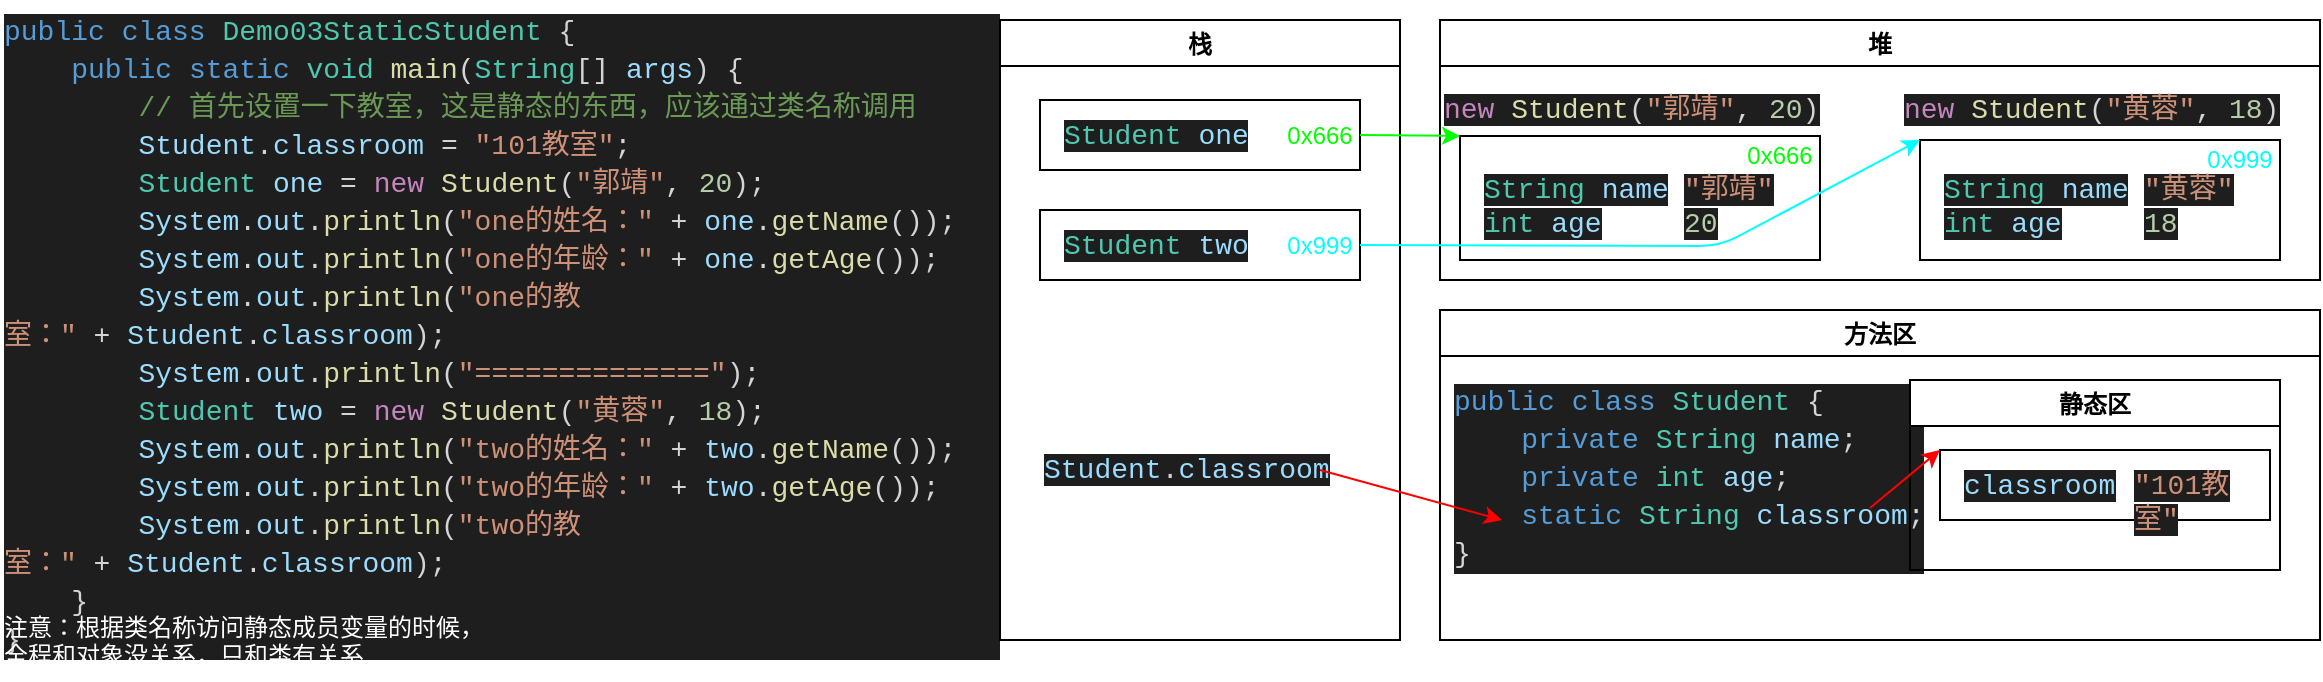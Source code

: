 <mxfile version="13.6.2" type="device"><diagram id="D7-nflHZ0TGiUV_zuHoi" name="Page-1"><mxGraphModel dx="905" dy="680" grid="1" gridSize="10" guides="1" tooltips="1" connect="1" arrows="1" fold="1" page="1" pageScale="1" pageWidth="1100" pageHeight="850" math="0" shadow="0"><root><mxCell id="0"/><mxCell id="1" parent="0"/><mxCell id="yfWKrAcC8kcoL7z9vpwF-1" value="&lt;div style=&quot;background-color: rgb(30 , 30 , 30) ; font-family: &amp;#34;consolas&amp;#34; , &amp;#34;courier new&amp;#34; , monospace ; font-weight: normal ; font-size: 14px ; line-height: 19px ; color: rgb(212 , 212 , 212)&quot;&gt;&lt;div&gt;&lt;span style=&quot;color: #569cd6&quot;&gt;public&lt;/span&gt;&lt;span style=&quot;color: #d4d4d4&quot;&gt;&amp;nbsp;&lt;/span&gt;&lt;span style=&quot;color: #569cd6&quot;&gt;class&lt;/span&gt;&lt;span style=&quot;color: #d4d4d4&quot;&gt;&amp;nbsp;&lt;/span&gt;&lt;span style=&quot;color: #4ec9b0&quot;&gt;Demo03StaticStudent&lt;/span&gt;&lt;span style=&quot;color: #d4d4d4&quot;&gt;&amp;nbsp;{&lt;/span&gt;&lt;/div&gt;&lt;div&gt;&lt;span style=&quot;color: #d4d4d4&quot;&gt;&amp;nbsp;&amp;nbsp;&amp;nbsp;&amp;nbsp;&lt;/span&gt;&lt;span style=&quot;color: #569cd6&quot;&gt;public&lt;/span&gt;&lt;span style=&quot;color: #d4d4d4&quot;&gt;&amp;nbsp;&lt;/span&gt;&lt;span style=&quot;color: #569cd6&quot;&gt;static&lt;/span&gt;&lt;span style=&quot;color: #d4d4d4&quot;&gt;&amp;nbsp;&lt;/span&gt;&lt;span style=&quot;color: #4ec9b0&quot;&gt;void&lt;/span&gt;&lt;span style=&quot;color: #d4d4d4&quot;&gt;&amp;nbsp;&lt;/span&gt;&lt;span style=&quot;color: #dcdcaa&quot;&gt;main&lt;/span&gt;&lt;span style=&quot;color: #d4d4d4&quot;&gt;(&lt;/span&gt;&lt;span style=&quot;color: #4ec9b0&quot;&gt;String&lt;/span&gt;&lt;span style=&quot;color: #d4d4d4&quot;&gt;[]&amp;nbsp;&lt;/span&gt;&lt;span style=&quot;color: #9cdcfe&quot;&gt;args&lt;/span&gt;&lt;span style=&quot;color: #d4d4d4&quot;&gt;)&amp;nbsp;{&lt;/span&gt;&lt;/div&gt;&lt;div&gt;&lt;span style=&quot;color: #d4d4d4&quot;&gt;&amp;nbsp;&amp;nbsp;&amp;nbsp;&amp;nbsp;&amp;nbsp;&amp;nbsp;&amp;nbsp;&amp;nbsp;&lt;/span&gt;&lt;span style=&quot;color: #6a9955&quot;&gt;//&amp;nbsp;首先设置一下教室，这是静态的东西，应该通过类名称调用&lt;/span&gt;&lt;/div&gt;&lt;div&gt;&lt;span style=&quot;color: #d4d4d4&quot;&gt;&amp;nbsp;&amp;nbsp;&amp;nbsp;&amp;nbsp;&amp;nbsp;&amp;nbsp;&amp;nbsp;&amp;nbsp;&lt;/span&gt;&lt;span style=&quot;color: #9cdcfe&quot;&gt;Student&lt;/span&gt;&lt;span style=&quot;color: #d4d4d4&quot;&gt;.&lt;/span&gt;&lt;span style=&quot;color: #9cdcfe&quot;&gt;classroom&lt;/span&gt;&lt;span style=&quot;color: #d4d4d4&quot;&gt;&amp;nbsp;=&amp;nbsp;&lt;/span&gt;&lt;span style=&quot;color: #ce9178&quot;&gt;&quot;101教室&quot;&lt;/span&gt;&lt;span style=&quot;color: #d4d4d4&quot;&gt;;&lt;/span&gt;&lt;/div&gt;&lt;div&gt;&lt;span style=&quot;color: #d4d4d4&quot;&gt;&amp;nbsp;&amp;nbsp;&amp;nbsp;&amp;nbsp;&amp;nbsp;&amp;nbsp;&amp;nbsp;&amp;nbsp;&lt;/span&gt;&lt;span style=&quot;color: #4ec9b0&quot;&gt;Student&lt;/span&gt;&lt;span style=&quot;color: #d4d4d4&quot;&gt;&amp;nbsp;&lt;/span&gt;&lt;span style=&quot;color: #9cdcfe&quot;&gt;one&lt;/span&gt;&lt;span style=&quot;color: #d4d4d4&quot;&gt;&amp;nbsp;=&amp;nbsp;&lt;/span&gt;&lt;span style=&quot;color: #c586c0&quot;&gt;new&lt;/span&gt;&lt;span style=&quot;color: #d4d4d4&quot;&gt;&amp;nbsp;&lt;/span&gt;&lt;span style=&quot;color: #dcdcaa&quot;&gt;Student&lt;/span&gt;&lt;span style=&quot;color: #d4d4d4&quot;&gt;(&lt;/span&gt;&lt;span style=&quot;color: #ce9178&quot;&gt;&quot;郭靖&quot;&lt;/span&gt;&lt;span style=&quot;color: #d4d4d4&quot;&gt;,&amp;nbsp;&lt;/span&gt;&lt;span style=&quot;color: #b5cea8&quot;&gt;20&lt;/span&gt;&lt;span style=&quot;color: #d4d4d4&quot;&gt;);&lt;/span&gt;&lt;/div&gt;&lt;div&gt;&lt;span style=&quot;color: #d4d4d4&quot;&gt;&amp;nbsp;&amp;nbsp;&amp;nbsp;&amp;nbsp;&amp;nbsp;&amp;nbsp;&amp;nbsp;&amp;nbsp;&lt;/span&gt;&lt;span style=&quot;color: #9cdcfe&quot;&gt;System&lt;/span&gt;&lt;span style=&quot;color: #d4d4d4&quot;&gt;.&lt;/span&gt;&lt;span style=&quot;color: #9cdcfe&quot;&gt;out&lt;/span&gt;&lt;span style=&quot;color: #d4d4d4&quot;&gt;.&lt;/span&gt;&lt;span style=&quot;color: #dcdcaa&quot;&gt;println&lt;/span&gt;&lt;span style=&quot;color: #d4d4d4&quot;&gt;(&lt;/span&gt;&lt;span style=&quot;color: #ce9178&quot;&gt;&quot;one的姓名：&quot;&lt;/span&gt;&lt;span style=&quot;color: #d4d4d4&quot;&gt;&amp;nbsp;+&amp;nbsp;&lt;/span&gt;&lt;span style=&quot;color: #9cdcfe&quot;&gt;one&lt;/span&gt;&lt;span style=&quot;color: #d4d4d4&quot;&gt;.&lt;/span&gt;&lt;span style=&quot;color: #dcdcaa&quot;&gt;getName&lt;/span&gt;&lt;span style=&quot;color: #d4d4d4&quot;&gt;());&lt;/span&gt;&lt;/div&gt;&lt;div&gt;&lt;span style=&quot;color: #d4d4d4&quot;&gt;&amp;nbsp;&amp;nbsp;&amp;nbsp;&amp;nbsp;&amp;nbsp;&amp;nbsp;&amp;nbsp;&amp;nbsp;&lt;/span&gt;&lt;span style=&quot;color: #9cdcfe&quot;&gt;System&lt;/span&gt;&lt;span style=&quot;color: #d4d4d4&quot;&gt;.&lt;/span&gt;&lt;span style=&quot;color: #9cdcfe&quot;&gt;out&lt;/span&gt;&lt;span style=&quot;color: #d4d4d4&quot;&gt;.&lt;/span&gt;&lt;span style=&quot;color: #dcdcaa&quot;&gt;println&lt;/span&gt;&lt;span style=&quot;color: #d4d4d4&quot;&gt;(&lt;/span&gt;&lt;span style=&quot;color: #ce9178&quot;&gt;&quot;one的年龄：&quot;&lt;/span&gt;&lt;span style=&quot;color: #d4d4d4&quot;&gt;&amp;nbsp;+&amp;nbsp;&lt;/span&gt;&lt;span style=&quot;color: #9cdcfe&quot;&gt;one&lt;/span&gt;&lt;span style=&quot;color: #d4d4d4&quot;&gt;.&lt;/span&gt;&lt;span style=&quot;color: #dcdcaa&quot;&gt;getAge&lt;/span&gt;&lt;span style=&quot;color: #d4d4d4&quot;&gt;());&lt;/span&gt;&lt;/div&gt;&lt;div&gt;&lt;span style=&quot;color: #d4d4d4&quot;&gt;&amp;nbsp;&amp;nbsp;&amp;nbsp;&amp;nbsp;&amp;nbsp;&amp;nbsp;&amp;nbsp;&amp;nbsp;&lt;/span&gt;&lt;span style=&quot;color: #9cdcfe&quot;&gt;System&lt;/span&gt;&lt;span style=&quot;color: #d4d4d4&quot;&gt;.&lt;/span&gt;&lt;span style=&quot;color: #9cdcfe&quot;&gt;out&lt;/span&gt;&lt;span style=&quot;color: #d4d4d4&quot;&gt;.&lt;/span&gt;&lt;span style=&quot;color: #dcdcaa&quot;&gt;println&lt;/span&gt;&lt;span style=&quot;color: #d4d4d4&quot;&gt;(&lt;/span&gt;&lt;span style=&quot;color: #ce9178&quot;&gt;&quot;one的教室：&quot;&lt;/span&gt;&lt;span style=&quot;color: #d4d4d4&quot;&gt;&amp;nbsp;+&amp;nbsp;&lt;/span&gt;&lt;span style=&quot;color: #9cdcfe&quot;&gt;Student&lt;/span&gt;&lt;span style=&quot;color: #d4d4d4&quot;&gt;.&lt;/span&gt;&lt;span style=&quot;color: #9cdcfe&quot;&gt;classroom&lt;/span&gt;&lt;span style=&quot;color: #d4d4d4&quot;&gt;);&lt;/span&gt;&lt;/div&gt;&lt;div&gt;&lt;span style=&quot;color: #d4d4d4&quot;&gt;&amp;nbsp;&amp;nbsp;&amp;nbsp;&amp;nbsp;&amp;nbsp;&amp;nbsp;&amp;nbsp;&amp;nbsp;&lt;/span&gt;&lt;span style=&quot;color: #9cdcfe&quot;&gt;System&lt;/span&gt;&lt;span style=&quot;color: #d4d4d4&quot;&gt;.&lt;/span&gt;&lt;span style=&quot;color: #9cdcfe&quot;&gt;out&lt;/span&gt;&lt;span style=&quot;color: #d4d4d4&quot;&gt;.&lt;/span&gt;&lt;span style=&quot;color: #dcdcaa&quot;&gt;println&lt;/span&gt;&lt;span style=&quot;color: #d4d4d4&quot;&gt;(&lt;/span&gt;&lt;span style=&quot;color: #ce9178&quot;&gt;&quot;==============&quot;&lt;/span&gt;&lt;span style=&quot;color: #d4d4d4&quot;&gt;);&lt;/span&gt;&lt;/div&gt;&lt;div&gt;&lt;span style=&quot;color: #d4d4d4&quot;&gt;&amp;nbsp;&amp;nbsp;&amp;nbsp;&amp;nbsp;&amp;nbsp;&amp;nbsp;&amp;nbsp;&amp;nbsp;&lt;/span&gt;&lt;span style=&quot;color: #4ec9b0&quot;&gt;Student&lt;/span&gt;&lt;span style=&quot;color: #d4d4d4&quot;&gt;&amp;nbsp;&lt;/span&gt;&lt;span style=&quot;color: #9cdcfe&quot;&gt;two&lt;/span&gt;&lt;span style=&quot;color: #d4d4d4&quot;&gt;&amp;nbsp;=&amp;nbsp;&lt;/span&gt;&lt;span style=&quot;color: #c586c0&quot;&gt;new&lt;/span&gt;&lt;span style=&quot;color: #d4d4d4&quot;&gt;&amp;nbsp;&lt;/span&gt;&lt;span style=&quot;color: #dcdcaa&quot;&gt;Student&lt;/span&gt;&lt;span style=&quot;color: #d4d4d4&quot;&gt;(&lt;/span&gt;&lt;span style=&quot;color: #ce9178&quot;&gt;&quot;黄蓉&quot;&lt;/span&gt;&lt;span style=&quot;color: #d4d4d4&quot;&gt;,&amp;nbsp;&lt;/span&gt;&lt;span style=&quot;color: #b5cea8&quot;&gt;18&lt;/span&gt;&lt;span style=&quot;color: #d4d4d4&quot;&gt;);&lt;/span&gt;&lt;/div&gt;&lt;div&gt;&lt;span style=&quot;color: #d4d4d4&quot;&gt;&amp;nbsp;&amp;nbsp;&amp;nbsp;&amp;nbsp;&amp;nbsp;&amp;nbsp;&amp;nbsp;&amp;nbsp;&lt;/span&gt;&lt;span style=&quot;color: #9cdcfe&quot;&gt;System&lt;/span&gt;&lt;span style=&quot;color: #d4d4d4&quot;&gt;.&lt;/span&gt;&lt;span style=&quot;color: #9cdcfe&quot;&gt;out&lt;/span&gt;&lt;span style=&quot;color: #d4d4d4&quot;&gt;.&lt;/span&gt;&lt;span style=&quot;color: #dcdcaa&quot;&gt;println&lt;/span&gt;&lt;span style=&quot;color: #d4d4d4&quot;&gt;(&lt;/span&gt;&lt;span style=&quot;color: #ce9178&quot;&gt;&quot;two的姓名：&quot;&lt;/span&gt;&lt;span style=&quot;color: #d4d4d4&quot;&gt;&amp;nbsp;+&amp;nbsp;&lt;/span&gt;&lt;span style=&quot;color: #9cdcfe&quot;&gt;two&lt;/span&gt;&lt;span style=&quot;color: #d4d4d4&quot;&gt;.&lt;/span&gt;&lt;span style=&quot;color: #dcdcaa&quot;&gt;getName&lt;/span&gt;&lt;span style=&quot;color: #d4d4d4&quot;&gt;());&lt;/span&gt;&lt;/div&gt;&lt;div&gt;&lt;span style=&quot;color: #d4d4d4&quot;&gt;&amp;nbsp;&amp;nbsp;&amp;nbsp;&amp;nbsp;&amp;nbsp;&amp;nbsp;&amp;nbsp;&amp;nbsp;&lt;/span&gt;&lt;span style=&quot;color: #9cdcfe&quot;&gt;System&lt;/span&gt;&lt;span style=&quot;color: #d4d4d4&quot;&gt;.&lt;/span&gt;&lt;span style=&quot;color: #9cdcfe&quot;&gt;out&lt;/span&gt;&lt;span style=&quot;color: #d4d4d4&quot;&gt;.&lt;/span&gt;&lt;span style=&quot;color: #dcdcaa&quot;&gt;println&lt;/span&gt;&lt;span style=&quot;color: #d4d4d4&quot;&gt;(&lt;/span&gt;&lt;span style=&quot;color: #ce9178&quot;&gt;&quot;two的年龄：&quot;&lt;/span&gt;&lt;span style=&quot;color: #d4d4d4&quot;&gt;&amp;nbsp;+&amp;nbsp;&lt;/span&gt;&lt;span style=&quot;color: #9cdcfe&quot;&gt;two&lt;/span&gt;&lt;span style=&quot;color: #d4d4d4&quot;&gt;.&lt;/span&gt;&lt;span style=&quot;color: #dcdcaa&quot;&gt;getAge&lt;/span&gt;&lt;span style=&quot;color: #d4d4d4&quot;&gt;());&lt;/span&gt;&lt;/div&gt;&lt;div&gt;&lt;span style=&quot;color: #d4d4d4&quot;&gt;&amp;nbsp;&amp;nbsp;&amp;nbsp;&amp;nbsp;&amp;nbsp;&amp;nbsp;&amp;nbsp;&amp;nbsp;&lt;/span&gt;&lt;span style=&quot;color: #9cdcfe&quot;&gt;System&lt;/span&gt;&lt;span style=&quot;color: #d4d4d4&quot;&gt;.&lt;/span&gt;&lt;span style=&quot;color: #9cdcfe&quot;&gt;out&lt;/span&gt;&lt;span style=&quot;color: #d4d4d4&quot;&gt;.&lt;/span&gt;&lt;span style=&quot;color: #dcdcaa&quot;&gt;println&lt;/span&gt;&lt;span style=&quot;color: #d4d4d4&quot;&gt;(&lt;/span&gt;&lt;span style=&quot;color: #ce9178&quot;&gt;&quot;two的教室：&quot;&lt;/span&gt;&lt;span style=&quot;color: #d4d4d4&quot;&gt;&amp;nbsp;+&amp;nbsp;&lt;/span&gt;&lt;span style=&quot;color: #9cdcfe&quot;&gt;Student&lt;/span&gt;&lt;span style=&quot;color: #d4d4d4&quot;&gt;.&lt;/span&gt;&lt;span style=&quot;color: #9cdcfe&quot;&gt;classroom&lt;/span&gt;&lt;span style=&quot;color: #d4d4d4&quot;&gt;);&lt;/span&gt;&lt;/div&gt;&lt;div&gt;&lt;span style=&quot;color: #d4d4d4&quot;&gt;&amp;nbsp;&amp;nbsp;&amp;nbsp;&amp;nbsp;}&lt;/span&gt;&lt;/div&gt;&lt;div&gt;&lt;span style=&quot;color: #d4d4d4&quot;&gt;}&lt;/span&gt;&lt;/div&gt;&lt;/div&gt;" style="text;whiteSpace=wrap;html=1;" vertex="1" parent="1"><mxGeometry width="500" height="300" as="geometry"/></mxCell><mxCell id="yfWKrAcC8kcoL7z9vpwF-2" value="栈" style="swimlane;" vertex="1" parent="1"><mxGeometry x="500" y="10" width="200" height="310" as="geometry"/></mxCell><mxCell id="yfWKrAcC8kcoL7z9vpwF-10" value="" style="rounded=0;whiteSpace=wrap;html=1;" vertex="1" parent="yfWKrAcC8kcoL7z9vpwF-2"><mxGeometry x="20" y="40" width="160" height="35" as="geometry"/></mxCell><mxCell id="yfWKrAcC8kcoL7z9vpwF-11" value="&lt;span style=&quot;font-family: consolas, &amp;quot;courier new&amp;quot;, monospace; font-size: 14px; font-style: normal; font-weight: 400; letter-spacing: normal; text-align: left; text-indent: 0px; text-transform: none; word-spacing: 0px; background-color: rgb(30, 30, 30); color: rgb(78, 201, 176);&quot;&gt;Student&lt;/span&gt;&lt;span style=&quot;color: rgb(212, 212, 212); font-family: consolas, &amp;quot;courier new&amp;quot;, monospace; font-size: 14px; font-style: normal; font-weight: 400; letter-spacing: normal; text-align: left; text-indent: 0px; text-transform: none; word-spacing: 0px; background-color: rgb(30, 30, 30);&quot;&gt;&amp;nbsp;&lt;/span&gt;&lt;span style=&quot;font-family: consolas, &amp;quot;courier new&amp;quot;, monospace; font-size: 14px; font-style: normal; font-weight: 400; letter-spacing: normal; text-align: left; text-indent: 0px; text-transform: none; word-spacing: 0px; background-color: rgb(30, 30, 30); color: rgb(156, 220, 254);&quot;&gt;one&lt;/span&gt;" style="text;whiteSpace=wrap;html=1;" vertex="1" parent="yfWKrAcC8kcoL7z9vpwF-2"><mxGeometry x="30" y="42.5" width="110" height="30" as="geometry"/></mxCell><mxCell id="yfWKrAcC8kcoL7z9vpwF-13" value="" style="rounded=0;whiteSpace=wrap;html=1;" vertex="1" parent="yfWKrAcC8kcoL7z9vpwF-2"><mxGeometry x="20" y="95" width="160" height="35" as="geometry"/></mxCell><mxCell id="yfWKrAcC8kcoL7z9vpwF-14" value="&lt;span style=&quot;font-family: &amp;#34;consolas&amp;#34; , &amp;#34;courier new&amp;#34; , monospace ; font-size: 14px ; font-style: normal ; font-weight: 400 ; letter-spacing: normal ; text-align: left ; text-indent: 0px ; text-transform: none ; word-spacing: 0px ; background-color: rgb(30 , 30 , 30) ; color: rgb(78 , 201 , 176)&quot;&gt;Student&lt;/span&gt;&lt;span style=&quot;color: rgb(212 , 212 , 212) ; font-family: &amp;#34;consolas&amp;#34; , &amp;#34;courier new&amp;#34; , monospace ; font-size: 14px ; font-style: normal ; font-weight: 400 ; letter-spacing: normal ; text-align: left ; text-indent: 0px ; text-transform: none ; word-spacing: 0px ; background-color: rgb(30 , 30 , 30)&quot;&gt;&amp;nbsp;&lt;/span&gt;&lt;span style=&quot;font-family: &amp;#34;consolas&amp;#34; , &amp;#34;courier new&amp;#34; , monospace ; font-size: 14px ; font-style: normal ; font-weight: 400 ; letter-spacing: normal ; text-align: left ; text-indent: 0px ; text-transform: none ; word-spacing: 0px ; background-color: rgb(30 , 30 , 30) ; color: rgb(156 , 220 , 254)&quot;&gt;two&lt;/span&gt;" style="text;whiteSpace=wrap;html=1;" vertex="1" parent="yfWKrAcC8kcoL7z9vpwF-2"><mxGeometry x="30" y="97.5" width="110" height="30" as="geometry"/></mxCell><mxCell id="yfWKrAcC8kcoL7z9vpwF-23" value="0x666" style="text;html=1;strokeColor=none;fillColor=none;align=center;verticalAlign=middle;whiteSpace=wrap;rounded=0;fontColor=#00FF00;" vertex="1" parent="yfWKrAcC8kcoL7z9vpwF-2"><mxGeometry x="140" y="47.5" width="40" height="20" as="geometry"/></mxCell><mxCell id="yfWKrAcC8kcoL7z9vpwF-26" value="0x999" style="text;html=1;strokeColor=none;fillColor=none;align=center;verticalAlign=middle;whiteSpace=wrap;rounded=0;fontColor=#00FFFF;" vertex="1" parent="yfWKrAcC8kcoL7z9vpwF-2"><mxGeometry x="140" y="102.5" width="40" height="20" as="geometry"/></mxCell><mxCell id="yfWKrAcC8kcoL7z9vpwF-30" value="&lt;span style=&quot;font-family: consolas, &amp;quot;courier new&amp;quot;, monospace; font-size: 14px; font-style: normal; font-weight: 400; letter-spacing: normal; text-align: left; text-indent: 0px; text-transform: none; word-spacing: 0px; background-color: rgb(30, 30, 30); color: rgb(156, 220, 254);&quot;&gt;Student&lt;/span&gt;&lt;span style=&quot;color: rgb(212, 212, 212); font-family: consolas, &amp;quot;courier new&amp;quot;, monospace; font-size: 14px; font-style: normal; font-weight: 400; letter-spacing: normal; text-align: left; text-indent: 0px; text-transform: none; word-spacing: 0px; background-color: rgb(30, 30, 30);&quot;&gt;.&lt;/span&gt;&lt;span style=&quot;font-family: consolas, &amp;quot;courier new&amp;quot;, monospace; font-size: 14px; font-style: normal; font-weight: 400; letter-spacing: normal; text-align: left; text-indent: 0px; text-transform: none; word-spacing: 0px; background-color: rgb(30, 30, 30); color: rgb(156, 220, 254);&quot;&gt;classroom&lt;/span&gt;" style="text;whiteSpace=wrap;html=1;fontColor=#00FFFF;" vertex="1" parent="yfWKrAcC8kcoL7z9vpwF-2"><mxGeometry x="20" y="210" width="140" height="30" as="geometry"/></mxCell><mxCell id="yfWKrAcC8kcoL7z9vpwF-3" value="堆" style="swimlane;" vertex="1" parent="1"><mxGeometry x="720" y="10" width="440" height="130" as="geometry"/></mxCell><mxCell id="yfWKrAcC8kcoL7z9vpwF-15" value="&lt;span style=&quot;font-family: consolas, &amp;quot;courier new&amp;quot;, monospace; font-size: 14px; font-style: normal; font-weight: 400; letter-spacing: normal; text-align: left; text-indent: 0px; text-transform: none; word-spacing: 0px; background-color: rgb(30, 30, 30); color: rgb(197, 134, 192);&quot;&gt;new&lt;/span&gt;&lt;span style=&quot;color: rgb(212, 212, 212); font-family: consolas, &amp;quot;courier new&amp;quot;, monospace; font-size: 14px; font-style: normal; font-weight: 400; letter-spacing: normal; text-align: left; text-indent: 0px; text-transform: none; word-spacing: 0px; background-color: rgb(30, 30, 30);&quot;&gt;&amp;nbsp;&lt;/span&gt;&lt;span style=&quot;font-family: consolas, &amp;quot;courier new&amp;quot;, monospace; font-size: 14px; font-style: normal; font-weight: 400; letter-spacing: normal; text-align: left; text-indent: 0px; text-transform: none; word-spacing: 0px; background-color: rgb(30, 30, 30); color: rgb(220, 220, 170);&quot;&gt;Student&lt;/span&gt;&lt;span style=&quot;color: rgb(212, 212, 212); font-family: consolas, &amp;quot;courier new&amp;quot;, monospace; font-size: 14px; font-style: normal; font-weight: 400; letter-spacing: normal; text-align: left; text-indent: 0px; text-transform: none; word-spacing: 0px; background-color: rgb(30, 30, 30);&quot;&gt;(&lt;/span&gt;&lt;span style=&quot;font-family: consolas, &amp;quot;courier new&amp;quot;, monospace; font-size: 14px; font-style: normal; font-weight: 400; letter-spacing: normal; text-align: left; text-indent: 0px; text-transform: none; word-spacing: 0px; background-color: rgb(30, 30, 30); color: rgb(206, 145, 120);&quot;&gt;&quot;郭靖&quot;&lt;/span&gt;&lt;span style=&quot;color: rgb(212, 212, 212); font-family: consolas, &amp;quot;courier new&amp;quot;, monospace; font-size: 14px; font-style: normal; font-weight: 400; letter-spacing: normal; text-align: left; text-indent: 0px; text-transform: none; word-spacing: 0px; background-color: rgb(30, 30, 30);&quot;&gt;,&amp;nbsp;&lt;/span&gt;&lt;span style=&quot;font-family: consolas, &amp;quot;courier new&amp;quot;, monospace; font-size: 14px; font-style: normal; font-weight: 400; letter-spacing: normal; text-align: left; text-indent: 0px; text-transform: none; word-spacing: 0px; background-color: rgb(30, 30, 30); color: rgb(181, 206, 168);&quot;&gt;20&lt;/span&gt;&lt;span style=&quot;color: rgb(212, 212, 212); font-family: consolas, &amp;quot;courier new&amp;quot;, monospace; font-size: 14px; font-style: normal; font-weight: 400; letter-spacing: normal; text-align: left; text-indent: 0px; text-transform: none; word-spacing: 0px; background-color: rgb(30, 30, 30);&quot;&gt;)&lt;/span&gt;" style="text;whiteSpace=wrap;html=1;" vertex="1" parent="yfWKrAcC8kcoL7z9vpwF-3"><mxGeometry y="30" width="200" height="30" as="geometry"/></mxCell><mxCell id="yfWKrAcC8kcoL7z9vpwF-16" value="" style="rounded=0;whiteSpace=wrap;html=1;" vertex="1" parent="yfWKrAcC8kcoL7z9vpwF-3"><mxGeometry x="10" y="58" width="180" height="62" as="geometry"/></mxCell><mxCell id="yfWKrAcC8kcoL7z9vpwF-17" value="&lt;span style=&quot;font-family: consolas, &amp;quot;courier new&amp;quot;, monospace; font-size: 14px; font-style: normal; font-weight: 400; letter-spacing: normal; text-align: left; text-indent: 0px; text-transform: none; word-spacing: 0px; background-color: rgb(30, 30, 30); color: rgb(197, 134, 192);&quot;&gt;new&lt;/span&gt;&lt;span style=&quot;color: rgb(212, 212, 212); font-family: consolas, &amp;quot;courier new&amp;quot;, monospace; font-size: 14px; font-style: normal; font-weight: 400; letter-spacing: normal; text-align: left; text-indent: 0px; text-transform: none; word-spacing: 0px; background-color: rgb(30, 30, 30);&quot;&gt;&amp;nbsp;&lt;/span&gt;&lt;span style=&quot;font-family: consolas, &amp;quot;courier new&amp;quot;, monospace; font-size: 14px; font-style: normal; font-weight: 400; letter-spacing: normal; text-align: left; text-indent: 0px; text-transform: none; word-spacing: 0px; background-color: rgb(30, 30, 30); color: rgb(220, 220, 170);&quot;&gt;Student&lt;/span&gt;&lt;span style=&quot;color: rgb(212, 212, 212); font-family: consolas, &amp;quot;courier new&amp;quot;, monospace; font-size: 14px; font-style: normal; font-weight: 400; letter-spacing: normal; text-align: left; text-indent: 0px; text-transform: none; word-spacing: 0px; background-color: rgb(30, 30, 30);&quot;&gt;(&lt;/span&gt;&lt;span style=&quot;font-family: consolas, &amp;quot;courier new&amp;quot;, monospace; font-size: 14px; font-style: normal; font-weight: 400; letter-spacing: normal; text-align: left; text-indent: 0px; text-transform: none; word-spacing: 0px; background-color: rgb(30, 30, 30); color: rgb(206, 145, 120);&quot;&gt;&quot;黄蓉&quot;&lt;/span&gt;&lt;span style=&quot;color: rgb(212, 212, 212); font-family: consolas, &amp;quot;courier new&amp;quot;, monospace; font-size: 14px; font-style: normal; font-weight: 400; letter-spacing: normal; text-align: left; text-indent: 0px; text-transform: none; word-spacing: 0px; background-color: rgb(30, 30, 30);&quot;&gt;,&amp;nbsp;&lt;/span&gt;&lt;span style=&quot;font-family: consolas, &amp;quot;courier new&amp;quot;, monospace; font-size: 14px; font-style: normal; font-weight: 400; letter-spacing: normal; text-align: left; text-indent: 0px; text-transform: none; word-spacing: 0px; background-color: rgb(30, 30, 30); color: rgb(181, 206, 168);&quot;&gt;18&lt;/span&gt;&lt;span style=&quot;color: rgb(212, 212, 212); font-family: consolas, &amp;quot;courier new&amp;quot;, monospace; font-size: 14px; font-style: normal; font-weight: 400; letter-spacing: normal; text-align: left; text-indent: 0px; text-transform: none; word-spacing: 0px; background-color: rgb(30, 30, 30);&quot;&gt;)&lt;/span&gt;" style="text;whiteSpace=wrap;html=1;" vertex="1" parent="yfWKrAcC8kcoL7z9vpwF-3"><mxGeometry x="230" y="30" width="200" height="30" as="geometry"/></mxCell><mxCell id="yfWKrAcC8kcoL7z9vpwF-18" value="" style="rounded=0;whiteSpace=wrap;html=1;" vertex="1" parent="yfWKrAcC8kcoL7z9vpwF-3"><mxGeometry x="240" y="60" width="180" height="60" as="geometry"/></mxCell><mxCell id="yfWKrAcC8kcoL7z9vpwF-19" value="&lt;span style=&quot;font-style: normal; font-weight: 400; letter-spacing: normal; text-indent: 0px; text-transform: none; word-spacing: 0px; font-family: consolas, &amp;quot;courier new&amp;quot;, monospace; font-size: 14px; text-align: left; background-color: rgb(30, 30, 30); color: rgb(78, 201, 176);&quot;&gt;String&lt;/span&gt;&lt;span style=&quot;font-style: normal; font-weight: 400; letter-spacing: normal; text-indent: 0px; text-transform: none; word-spacing: 0px; color: rgb(212, 212, 212); font-family: consolas, &amp;quot;courier new&amp;quot;, monospace; font-size: 14px; text-align: left; background-color: rgb(30, 30, 30);&quot;&gt;&amp;nbsp;&lt;/span&gt;&lt;span style=&quot;font-style: normal; font-weight: 400; letter-spacing: normal; text-indent: 0px; text-transform: none; word-spacing: 0px; font-family: consolas, &amp;quot;courier new&amp;quot;, monospace; font-size: 14px; text-align: left; background-color: rgb(30, 30, 30); color: rgb(156, 220, 254);&quot;&gt;name&lt;br&gt;&lt;/span&gt;&lt;span style=&quot;font-style: normal; font-weight: 400; letter-spacing: normal; text-indent: 0px; text-transform: none; word-spacing: 0px; font-family: consolas, &amp;quot;courier new&amp;quot;, monospace; font-size: 14px; text-align: left; background-color: rgb(30, 30, 30); color: rgb(78, 201, 176);&quot;&gt;int&lt;/span&gt;&lt;span style=&quot;font-style: normal; font-weight: 400; letter-spacing: normal; text-indent: 0px; text-transform: none; word-spacing: 0px; color: rgb(212, 212, 212); font-family: consolas, &amp;quot;courier new&amp;quot;, monospace; font-size: 14px; text-align: left; background-color: rgb(30, 30, 30);&quot;&gt;&amp;nbsp;&lt;/span&gt;&lt;span style=&quot;font-style: normal; font-weight: 400; letter-spacing: normal; text-indent: 0px; text-transform: none; word-spacing: 0px; font-family: consolas, &amp;quot;courier new&amp;quot;, monospace; font-size: 14px; text-align: left; background-color: rgb(30, 30, 30); color: rgb(156, 220, 254);&quot;&gt;age&lt;/span&gt;" style="text;whiteSpace=wrap;html=1;" vertex="1" parent="yfWKrAcC8kcoL7z9vpwF-3"><mxGeometry x="20" y="70" width="110" height="40" as="geometry"/></mxCell><mxCell id="yfWKrAcC8kcoL7z9vpwF-20" value="&lt;span style=&quot;font-style: normal; font-weight: 400; letter-spacing: normal; text-indent: 0px; text-transform: none; word-spacing: 0px; font-family: consolas, &amp;quot;courier new&amp;quot;, monospace; font-size: 14px; text-align: left; background-color: rgb(30, 30, 30); color: rgb(78, 201, 176);&quot;&gt;String&lt;/span&gt;&lt;span style=&quot;font-style: normal; font-weight: 400; letter-spacing: normal; text-indent: 0px; text-transform: none; word-spacing: 0px; color: rgb(212, 212, 212); font-family: consolas, &amp;quot;courier new&amp;quot;, monospace; font-size: 14px; text-align: left; background-color: rgb(30, 30, 30);&quot;&gt;&amp;nbsp;&lt;/span&gt;&lt;span style=&quot;font-style: normal; font-weight: 400; letter-spacing: normal; text-indent: 0px; text-transform: none; word-spacing: 0px; font-family: consolas, &amp;quot;courier new&amp;quot;, monospace; font-size: 14px; text-align: left; background-color: rgb(30, 30, 30); color: rgb(156, 220, 254);&quot;&gt;name&lt;br&gt;&lt;/span&gt;&lt;span style=&quot;font-style: normal; font-weight: 400; letter-spacing: normal; text-indent: 0px; text-transform: none; word-spacing: 0px; font-family: consolas, &amp;quot;courier new&amp;quot;, monospace; font-size: 14px; text-align: left; background-color: rgb(30, 30, 30); color: rgb(78, 201, 176);&quot;&gt;int&lt;/span&gt;&lt;span style=&quot;font-style: normal; font-weight: 400; letter-spacing: normal; text-indent: 0px; text-transform: none; word-spacing: 0px; color: rgb(212, 212, 212); font-family: consolas, &amp;quot;courier new&amp;quot;, monospace; font-size: 14px; text-align: left; background-color: rgb(30, 30, 30);&quot;&gt;&amp;nbsp;&lt;/span&gt;&lt;span style=&quot;font-style: normal; font-weight: 400; letter-spacing: normal; text-indent: 0px; text-transform: none; word-spacing: 0px; font-family: consolas, &amp;quot;courier new&amp;quot;, monospace; font-size: 14px; text-align: left; background-color: rgb(30, 30, 30); color: rgb(156, 220, 254);&quot;&gt;age&lt;/span&gt;" style="text;whiteSpace=wrap;html=1;" vertex="1" parent="yfWKrAcC8kcoL7z9vpwF-3"><mxGeometry x="250" y="70" width="110" height="40" as="geometry"/></mxCell><mxCell id="yfWKrAcC8kcoL7z9vpwF-21" value="0x666" style="text;html=1;strokeColor=none;fillColor=none;align=center;verticalAlign=middle;whiteSpace=wrap;rounded=0;fontColor=#00FF00;" vertex="1" parent="yfWKrAcC8kcoL7z9vpwF-3"><mxGeometry x="150" y="58" width="40" height="20" as="geometry"/></mxCell><mxCell id="yfWKrAcC8kcoL7z9vpwF-25" value="0x999" style="text;html=1;strokeColor=none;fillColor=none;align=center;verticalAlign=middle;whiteSpace=wrap;rounded=0;fontColor=#00FFFF;" vertex="1" parent="yfWKrAcC8kcoL7z9vpwF-3"><mxGeometry x="380" y="60" width="40" height="20" as="geometry"/></mxCell><mxCell id="yfWKrAcC8kcoL7z9vpwF-28" value="&lt;span style=&quot;color: rgb(206 , 145 , 120) ; font-family: &amp;#34;consolas&amp;#34; , &amp;#34;courier new&amp;#34; , monospace ; font-size: 14px ; font-style: normal ; font-weight: 400 ; letter-spacing: normal ; text-align: left ; text-indent: 0px ; text-transform: none ; word-spacing: 0px ; background-color: rgb(30 , 30 , 30) ; display: inline ; float: none&quot;&gt;&quot;郭靖&quot;&lt;br&gt;&lt;span style=&quot;color: rgb(181 , 206 , 168)&quot;&gt;20&lt;/span&gt;&lt;br&gt;&lt;/span&gt;" style="text;whiteSpace=wrap;html=1;fontColor=#00FFFF;" vertex="1" parent="yfWKrAcC8kcoL7z9vpwF-3"><mxGeometry x="120" y="70" width="50" height="40" as="geometry"/></mxCell><mxCell id="yfWKrAcC8kcoL7z9vpwF-29" value="&lt;span style=&quot;font-family: &amp;#34;consolas&amp;#34; , &amp;#34;courier new&amp;#34; , monospace ; font-size: 14px ; font-style: normal ; font-weight: 400 ; letter-spacing: normal ; text-align: left ; text-indent: 0px ; text-transform: none ; word-spacing: 0px ; background-color: rgb(30 , 30 , 30) ; display: inline ; float: none&quot;&gt;&lt;font color=&quot;#ce9178&quot;&gt;&quot;黄蓉&quot;&lt;/font&gt;&lt;br&gt;&lt;font color=&quot;#b5cea8&quot;&gt;18&lt;/font&gt;&lt;br&gt;&lt;/span&gt;" style="text;whiteSpace=wrap;html=1;fontColor=#00FFFF;" vertex="1" parent="yfWKrAcC8kcoL7z9vpwF-3"><mxGeometry x="350" y="70" width="50" height="40" as="geometry"/></mxCell><mxCell id="yfWKrAcC8kcoL7z9vpwF-4" value="方法区" style="swimlane;" vertex="1" parent="1"><mxGeometry x="720" y="155" width="440" height="165" as="geometry"/></mxCell><mxCell id="yfWKrAcC8kcoL7z9vpwF-5" value="&lt;div style=&quot;color: rgb(212 , 212 , 212) ; background-color: rgb(30 , 30 , 30) ; font-family: &amp;#34;consolas&amp;#34; , &amp;#34;courier new&amp;#34; , monospace ; font-weight: normal ; font-size: 14px ; line-height: 19px&quot;&gt;&lt;div&gt;&lt;span style=&quot;color: #569cd6&quot;&gt;public&lt;/span&gt;&lt;span style=&quot;color: #d4d4d4&quot;&gt;&amp;nbsp;&lt;/span&gt;&lt;span style=&quot;color: #569cd6&quot;&gt;class&lt;/span&gt;&lt;span style=&quot;color: #d4d4d4&quot;&gt;&amp;nbsp;&lt;/span&gt;&lt;span style=&quot;color: #4ec9b0&quot;&gt;Student&lt;/span&gt;&lt;span style=&quot;color: #d4d4d4&quot;&gt;&amp;nbsp;{&lt;/span&gt;&lt;/div&gt;&lt;div&gt;&lt;span style=&quot;color: #d4d4d4&quot;&gt;&amp;nbsp;&amp;nbsp;&amp;nbsp;&amp;nbsp;&lt;/span&gt;&lt;span style=&quot;color: #569cd6&quot;&gt;private&lt;/span&gt;&lt;span style=&quot;color: #d4d4d4&quot;&gt;&amp;nbsp;&lt;/span&gt;&lt;span style=&quot;color: #4ec9b0&quot;&gt;String&lt;/span&gt;&lt;span style=&quot;color: #d4d4d4&quot;&gt;&amp;nbsp;&lt;/span&gt;&lt;span style=&quot;color: #9cdcfe&quot;&gt;name&lt;/span&gt;&lt;span style=&quot;color: #d4d4d4&quot;&gt;;&lt;/span&gt;&lt;/div&gt;&lt;div&gt;&lt;span style=&quot;color: #d4d4d4&quot;&gt;&amp;nbsp;&amp;nbsp;&amp;nbsp;&amp;nbsp;&lt;/span&gt;&lt;span style=&quot;color: #569cd6&quot;&gt;private&lt;/span&gt;&lt;span style=&quot;color: #d4d4d4&quot;&gt;&amp;nbsp;&lt;/span&gt;&lt;span style=&quot;color: #4ec9b0&quot;&gt;int&lt;/span&gt;&lt;span style=&quot;color: #d4d4d4&quot;&gt;&amp;nbsp;&lt;/span&gt;&lt;span style=&quot;color: #9cdcfe&quot;&gt;age&lt;/span&gt;&lt;span style=&quot;color: #d4d4d4&quot;&gt;;&lt;/span&gt;&lt;/div&gt;&lt;div&gt;&lt;span style=&quot;color: #d4d4d4&quot;&gt;&amp;nbsp;&amp;nbsp;&amp;nbsp;&amp;nbsp;&lt;/span&gt;&lt;span style=&quot;color: #569cd6&quot;&gt;static&lt;/span&gt;&lt;span style=&quot;color: #d4d4d4&quot;&gt;&amp;nbsp;&lt;/span&gt;&lt;span style=&quot;color: #4ec9b0&quot;&gt;String&lt;/span&gt;&lt;span style=&quot;color: #d4d4d4&quot;&gt;&amp;nbsp;&lt;/span&gt;&lt;span style=&quot;color: #9cdcfe&quot;&gt;classroom&lt;/span&gt;&lt;span style=&quot;color: #d4d4d4&quot;&gt;;&lt;/span&gt;&lt;/div&gt;&lt;div&gt;&lt;span style=&quot;color: #d4d4d4&quot;&gt;}&lt;/span&gt;&lt;/div&gt;&lt;/div&gt;" style="text;whiteSpace=wrap;html=1;" vertex="1" parent="yfWKrAcC8kcoL7z9vpwF-4"><mxGeometry x="5" y="30" width="230" height="110" as="geometry"/></mxCell><mxCell id="yfWKrAcC8kcoL7z9vpwF-6" value="静态区" style="swimlane;" vertex="1" parent="yfWKrAcC8kcoL7z9vpwF-4"><mxGeometry x="235" y="35" width="185" height="95" as="geometry"/></mxCell><mxCell id="yfWKrAcC8kcoL7z9vpwF-7" value="" style="rounded=0;whiteSpace=wrap;html=1;" vertex="1" parent="yfWKrAcC8kcoL7z9vpwF-6"><mxGeometry x="15" y="35" width="165" height="35" as="geometry"/></mxCell><mxCell id="yfWKrAcC8kcoL7z9vpwF-8" value="&lt;span style=&quot;color: rgb(156, 220, 254); font-family: consolas, &amp;quot;courier new&amp;quot;, monospace; font-size: 14px; font-style: normal; font-weight: 400; letter-spacing: normal; text-align: left; text-indent: 0px; text-transform: none; word-spacing: 0px; background-color: rgb(30, 30, 30); display: inline; float: none;&quot;&gt;classroom&lt;/span&gt;" style="text;whiteSpace=wrap;html=1;" vertex="1" parent="yfWKrAcC8kcoL7z9vpwF-6"><mxGeometry x="25" y="37.5" width="90" height="30" as="geometry"/></mxCell><mxCell id="yfWKrAcC8kcoL7z9vpwF-33" value="&lt;span style=&quot;color: rgb(206, 145, 120); font-family: consolas, &amp;quot;courier new&amp;quot;, monospace; font-size: 14px; font-style: normal; font-weight: 400; letter-spacing: normal; text-align: left; text-indent: 0px; text-transform: none; word-spacing: 0px; background-color: rgb(30, 30, 30); display: inline; float: none;&quot;&gt;&quot;101教室&quot;&lt;/span&gt;" style="text;whiteSpace=wrap;html=1;fontColor=#00FFFF;" vertex="1" parent="yfWKrAcC8kcoL7z9vpwF-6"><mxGeometry x="110" y="37.5" width="70" height="30" as="geometry"/></mxCell><mxCell id="yfWKrAcC8kcoL7z9vpwF-9" value="" style="endArrow=classic;html=1;entryX=0;entryY=0;entryDx=0;entryDy=0;exitX=0.913;exitY=0.627;exitDx=0;exitDy=0;exitPerimeter=0;strokeColor=#FF0000;" edge="1" parent="yfWKrAcC8kcoL7z9vpwF-4" source="yfWKrAcC8kcoL7z9vpwF-5" target="yfWKrAcC8kcoL7z9vpwF-7"><mxGeometry width="50" height="50" relative="1" as="geometry"><mxPoint x="220" y="110" as="sourcePoint"/><mxPoint x="200" y="110" as="targetPoint"/></mxGeometry></mxCell><mxCell id="yfWKrAcC8kcoL7z9vpwF-24" value="" style="endArrow=classic;html=1;fontColor=#00FF00;exitX=1;exitY=0.5;exitDx=0;exitDy=0;entryX=0;entryY=0;entryDx=0;entryDy=0;strokeColor=#00FF00;" edge="1" parent="1" source="yfWKrAcC8kcoL7z9vpwF-23" target="yfWKrAcC8kcoL7z9vpwF-16"><mxGeometry width="50" height="50" relative="1" as="geometry"><mxPoint x="650" y="130" as="sourcePoint"/><mxPoint x="700" y="80" as="targetPoint"/></mxGeometry></mxCell><mxCell id="yfWKrAcC8kcoL7z9vpwF-31" value="" style="endArrow=classic;html=1;entryX=0.113;entryY=0.682;entryDx=0;entryDy=0;exitX=1;exitY=0.5;exitDx=0;exitDy=0;strokeColor=#FF0000;entryPerimeter=0;" edge="1" parent="1" source="yfWKrAcC8kcoL7z9vpwF-30" target="yfWKrAcC8kcoL7z9vpwF-5"><mxGeometry width="50" height="50" relative="1" as="geometry"><mxPoint x="944.99" y="263.97" as="sourcePoint"/><mxPoint x="980" y="235" as="targetPoint"/></mxGeometry></mxCell><mxCell id="yfWKrAcC8kcoL7z9vpwF-32" value="" style="endArrow=classic;html=1;fontColor=#00FF00;exitX=1;exitY=0.5;exitDx=0;exitDy=0;entryX=0;entryY=0;entryDx=0;entryDy=0;strokeColor=#00FFFF;" edge="1" parent="1" source="yfWKrAcC8kcoL7z9vpwF-26" target="yfWKrAcC8kcoL7z9vpwF-18"><mxGeometry width="50" height="50" relative="1" as="geometry"><mxPoint x="690" y="77.5" as="sourcePoint"/><mxPoint x="740" y="78" as="targetPoint"/><Array as="points"><mxPoint x="860" y="123"/></Array></mxGeometry></mxCell><mxCell id="yfWKrAcC8kcoL7z9vpwF-34" value="注意：根据类名称访问静态成员变量的时候，&lt;br&gt;全程和对象没关系，只和类有关系" style="text;html=1;strokeColor=none;fillColor=none;align=left;verticalAlign=top;whiteSpace=wrap;rounded=0;fontColor=#FFFFFF;" vertex="1" parent="1"><mxGeometry y="300" width="480" height="40" as="geometry"/></mxCell></root></mxGraphModel></diagram></mxfile>
